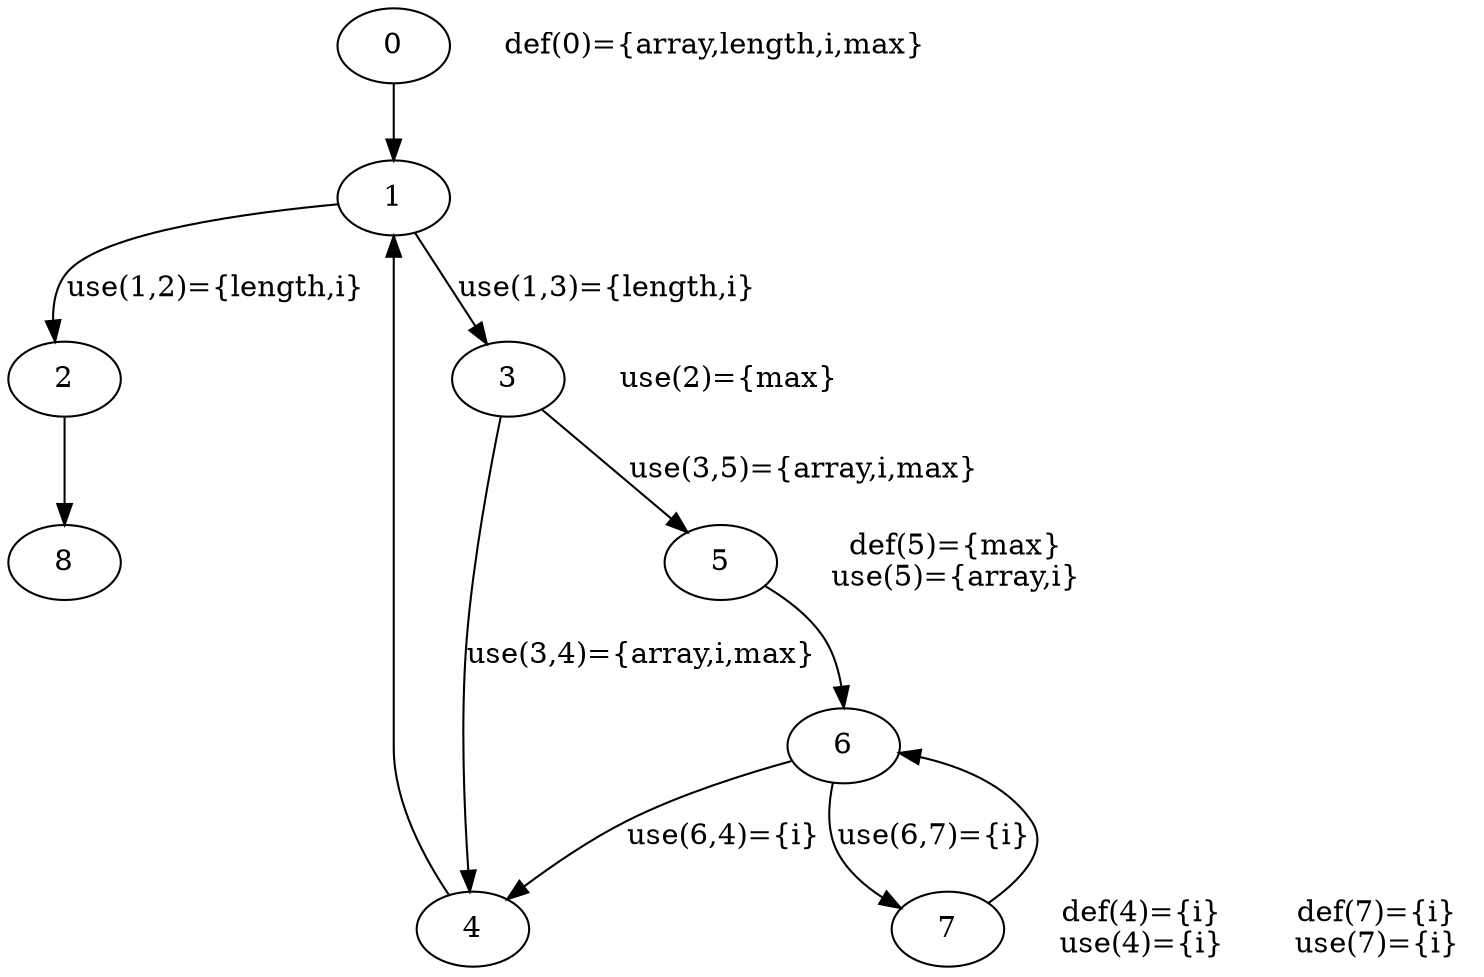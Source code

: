 digraph max {
0 [label="0"]
1 [label="1"]
2 [label="2"]
3 [label="3"]
4 [label="4"]
5 [label="5"]
6 [label="6"]
7 [label="7"]
8 [label="8"]
{
node [shape=plaintext, fontsize=14];
setsNode_0 [label="def(0)={array,length,i,max}"];
setsNode_2 [label="use(2)={max}"];
setsNode_4 [label="def(4)={i}\nuse(4)={i}"];
setsNode_5 [label="def(5)={max}\nuse(5)={array,i}"];
setsNode_7 [label="def(7)={i}\nuse(7)={i}"];
}
{rank = same; 0 ;  setsNode_0}
{rank = same; 2 ;  setsNode_2}
{rank = same; 4 ;  setsNode_4}
{rank = same; 5 ;  setsNode_5}
{rank = same; 7 ;  setsNode_7}
0 -> 1;
1 -> 3[label="use(1,3)={length,i}",fontsize=14];1 -> 2[label="use(1,2)={length,i}",fontsize=14];
2 -> 8;
3 -> 5[label="use(3,5)={array,i,max}",fontsize=14];3 -> 4[label="use(3,4)={array,i,max}",fontsize=14];
4 -> 1;
5 -> 6;
6 -> 7[label="use(6,7)={i}",fontsize=14];6 -> 4[label="use(6,4)={i}",fontsize=14];
7 -> 6;
}


